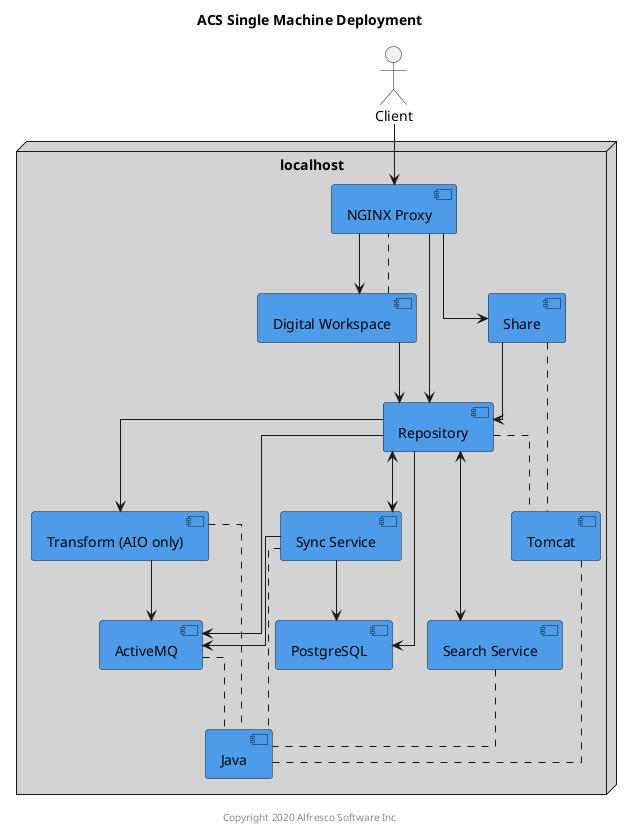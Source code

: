 @startuml

Title: ACS Single Machine Deployment

skinparam componentStyle uml2
skinparam linetype ortho
skinparam rectangle {
    BorderStyle dashed
}

actor Client

node "localhost" #lightgrey {
    component "NGINX Proxy" as proxy #4d9cea
    component "Repository" as repo #4d9cea
    component "Share" as share #4d9cea
    component "Digital Workspace" as adw #4d9cea
    component "Search Service" as search #4d9cea
    component "Transform (AIO only)" as transform #4d9cea
    component "Sync Service" as sync #4d9cea
    component "Tomcat" as tomcat  #4d9cea
    component "ActiveMQ" as amq #4d9cea
    component "Java" as java #4d9cea
    component "PostgreSQL" as psql #4d9cea
}

adw .. proxy
repo .. tomcat
share .. tomcat
tomcat .. java
search .. java
transform .. java
sync .. java
amq .. java

Client --> proxy

proxy --> repo
proxy --> share
proxy --> adw

share --> repo
adw --> repo

repo --> psql
repo --> transform
repo --> amq
repo <--> search
repo <--> sync

transform --> amq

sync --> amq
sync --> psql

center footer Copyright 2020 Alfresco Software Inc

@enduml
